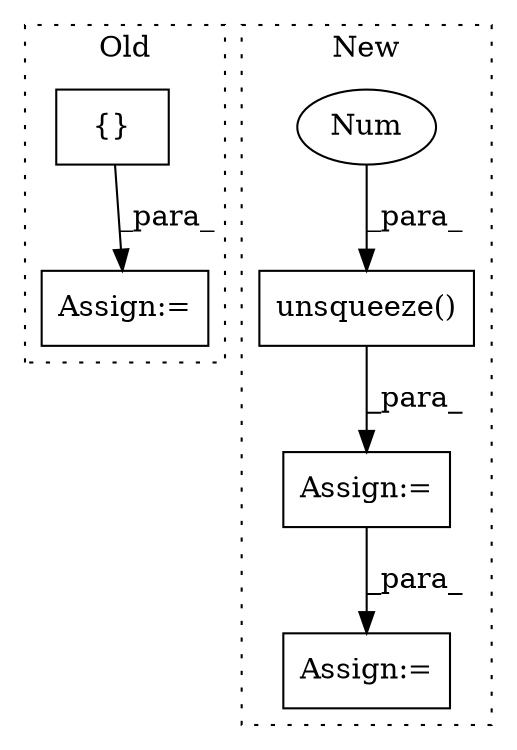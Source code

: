 digraph G {
subgraph cluster0 {
1 [label="{}" a="59" s="41823,41823" l="2,1" shape="box"];
3 [label="Assign:=" a="68" s="42330" l="3" shape="box"];
label = "Old";
style="dotted";
}
subgraph cluster1 {
2 [label="unsqueeze()" a="75" s="41783,41799" l="15,1" shape="box"];
4 [label="Num" a="76" s="41798" l="1" shape="ellipse"];
5 [label="Assign:=" a="68" s="41890" l="3" shape="box"];
6 [label="Assign:=" a="68" s="41780" l="3" shape="box"];
label = "New";
style="dotted";
}
1 -> 3 [label="_para_"];
2 -> 6 [label="_para_"];
4 -> 2 [label="_para_"];
6 -> 5 [label="_para_"];
}